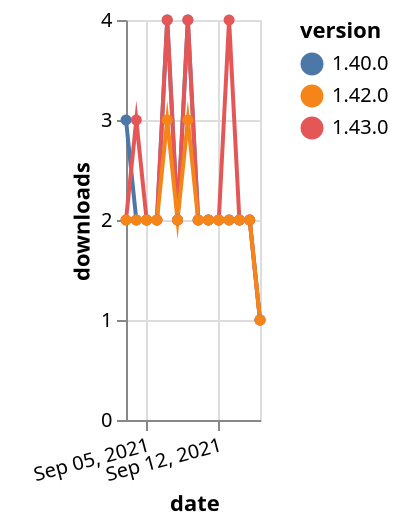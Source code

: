 {"$schema": "https://vega.github.io/schema/vega-lite/v5.json", "description": "A simple bar chart with embedded data.", "data": {"values": [{"date": "2021-09-03", "total": 3046, "delta": 3, "version": "1.40.0"}, {"date": "2021-09-04", "total": 3048, "delta": 2, "version": "1.40.0"}, {"date": "2021-09-05", "total": 3050, "delta": 2, "version": "1.40.0"}, {"date": "2021-09-06", "total": 3052, "delta": 2, "version": "1.40.0"}, {"date": "2021-09-07", "total": 3056, "delta": 4, "version": "1.40.0"}, {"date": "2021-09-08", "total": 3058, "delta": 2, "version": "1.40.0"}, {"date": "2021-09-09", "total": 3062, "delta": 4, "version": "1.40.0"}, {"date": "2021-09-10", "total": 3064, "delta": 2, "version": "1.40.0"}, {"date": "2021-09-11", "total": 3066, "delta": 2, "version": "1.40.0"}, {"date": "2021-09-12", "total": 3068, "delta": 2, "version": "1.40.0"}, {"date": "2021-09-13", "total": 3070, "delta": 2, "version": "1.40.0"}, {"date": "2021-09-14", "total": 3072, "delta": 2, "version": "1.40.0"}, {"date": "2021-09-15", "total": 3074, "delta": 2, "version": "1.40.0"}, {"date": "2021-09-16", "total": 3075, "delta": 1, "version": "1.40.0"}, {"date": "2021-09-03", "total": 2472, "delta": 2, "version": "1.43.0"}, {"date": "2021-09-04", "total": 2475, "delta": 3, "version": "1.43.0"}, {"date": "2021-09-05", "total": 2477, "delta": 2, "version": "1.43.0"}, {"date": "2021-09-06", "total": 2479, "delta": 2, "version": "1.43.0"}, {"date": "2021-09-07", "total": 2483, "delta": 4, "version": "1.43.0"}, {"date": "2021-09-08", "total": 2485, "delta": 2, "version": "1.43.0"}, {"date": "2021-09-09", "total": 2489, "delta": 4, "version": "1.43.0"}, {"date": "2021-09-10", "total": 2491, "delta": 2, "version": "1.43.0"}, {"date": "2021-09-11", "total": 2493, "delta": 2, "version": "1.43.0"}, {"date": "2021-09-12", "total": 2495, "delta": 2, "version": "1.43.0"}, {"date": "2021-09-13", "total": 2499, "delta": 4, "version": "1.43.0"}, {"date": "2021-09-14", "total": 2501, "delta": 2, "version": "1.43.0"}, {"date": "2021-09-15", "total": 2503, "delta": 2, "version": "1.43.0"}, {"date": "2021-09-16", "total": 2504, "delta": 1, "version": "1.43.0"}, {"date": "2021-09-03", "total": 2560, "delta": 2, "version": "1.42.0"}, {"date": "2021-09-04", "total": 2562, "delta": 2, "version": "1.42.0"}, {"date": "2021-09-05", "total": 2564, "delta": 2, "version": "1.42.0"}, {"date": "2021-09-06", "total": 2566, "delta": 2, "version": "1.42.0"}, {"date": "2021-09-07", "total": 2569, "delta": 3, "version": "1.42.0"}, {"date": "2021-09-08", "total": 2571, "delta": 2, "version": "1.42.0"}, {"date": "2021-09-09", "total": 2574, "delta": 3, "version": "1.42.0"}, {"date": "2021-09-10", "total": 2576, "delta": 2, "version": "1.42.0"}, {"date": "2021-09-11", "total": 2578, "delta": 2, "version": "1.42.0"}, {"date": "2021-09-12", "total": 2580, "delta": 2, "version": "1.42.0"}, {"date": "2021-09-13", "total": 2582, "delta": 2, "version": "1.42.0"}, {"date": "2021-09-14", "total": 2584, "delta": 2, "version": "1.42.0"}, {"date": "2021-09-15", "total": 2586, "delta": 2, "version": "1.42.0"}, {"date": "2021-09-16", "total": 2587, "delta": 1, "version": "1.42.0"}]}, "width": "container", "mark": {"type": "line", "point": {"filled": true}}, "encoding": {"x": {"field": "date", "type": "temporal", "timeUnit": "yearmonthdate", "title": "date", "axis": {"labelAngle": -15}}, "y": {"field": "delta", "type": "quantitative", "title": "downloads"}, "color": {"field": "version", "type": "nominal"}, "tooltip": {"field": "delta"}}}